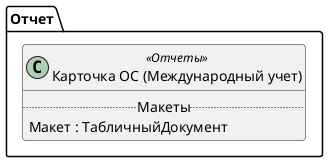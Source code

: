 ﻿@startuml КарточкаОСМеждународныйУчет
'!include templates.wsd
'..\include templates.wsd
class Отчет.КарточкаОСМеждународныйУчет as "Карточка ОС (Международный учет)" <<Отчеты>>
{
..Макеты..
Макет : ТабличныйДокумент
}
@enduml
